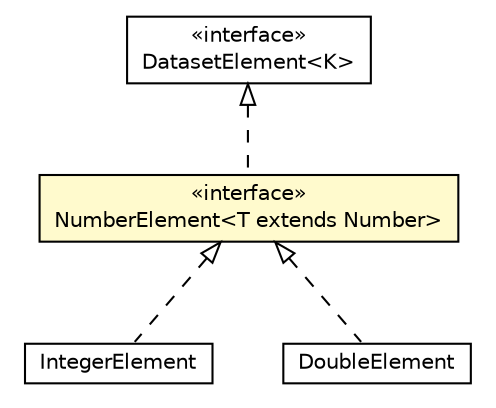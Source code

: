 #!/usr/local/bin/dot
#
# Class diagram 
# Generated by UMLGraph version 5.2 (http://www.umlgraph.org/)
#

digraph G {
	edge [fontname="Helvetica",fontsize=10,labelfontname="Helvetica",labelfontsize=10];
	node [fontname="Helvetica",fontsize=10,shape=plaintext];
	nodesep=0.25;
	ranksep=0.5;
	// it.unica.foresee.datasets.interfaces.DatasetElement<K>
	c832 [label=<<table title="it.unica.foresee.datasets.interfaces.DatasetElement" border="0" cellborder="1" cellspacing="0" cellpadding="2" port="p" href="./DatasetElement.html">
		<tr><td><table border="0" cellspacing="0" cellpadding="1">
<tr><td align="center" balign="center"> &#171;interface&#187; </td></tr>
<tr><td align="center" balign="center"> DatasetElement&lt;K&gt; </td></tr>
		</table></td></tr>
		</table>>, fontname="Helvetica", fontcolor="black", fontsize=10.0];
	// it.unica.foresee.datasets.interfaces.NumberElement<T extends java.lang.Number>
	c835 [label=<<table title="it.unica.foresee.datasets.interfaces.NumberElement" border="0" cellborder="1" cellspacing="0" cellpadding="2" port="p" bgcolor="lemonChiffon" href="./NumberElement.html">
		<tr><td><table border="0" cellspacing="0" cellpadding="1">
<tr><td align="center" balign="center"> &#171;interface&#187; </td></tr>
<tr><td align="center" balign="center"> NumberElement&lt;T extends Number&gt; </td></tr>
		</table></td></tr>
		</table>>, fontname="Helvetica", fontcolor="black", fontsize=10.0];
	// it.unica.foresee.datasets.IntegerElement
	c850 [label=<<table title="it.unica.foresee.datasets.IntegerElement" border="0" cellborder="1" cellspacing="0" cellpadding="2" port="p" href="../IntegerElement.html">
		<tr><td><table border="0" cellspacing="0" cellpadding="1">
<tr><td align="center" balign="center"> IntegerElement </td></tr>
		</table></td></tr>
		</table>>, fontname="Helvetica", fontcolor="black", fontsize=10.0];
	// it.unica.foresee.datasets.DoubleElement
	c851 [label=<<table title="it.unica.foresee.datasets.DoubleElement" border="0" cellborder="1" cellspacing="0" cellpadding="2" port="p" href="../DoubleElement.html">
		<tr><td><table border="0" cellspacing="0" cellpadding="1">
<tr><td align="center" balign="center"> DoubleElement </td></tr>
		</table></td></tr>
		</table>>, fontname="Helvetica", fontcolor="black", fontsize=10.0];
	//it.unica.foresee.datasets.interfaces.NumberElement<T extends java.lang.Number> implements it.unica.foresee.datasets.interfaces.DatasetElement<K>
	c832:p -> c835:p [dir=back,arrowtail=empty,style=dashed];
	//it.unica.foresee.datasets.IntegerElement implements it.unica.foresee.datasets.interfaces.NumberElement<T extends java.lang.Number>
	c835:p -> c850:p [dir=back,arrowtail=empty,style=dashed];
	//it.unica.foresee.datasets.DoubleElement implements it.unica.foresee.datasets.interfaces.NumberElement<T extends java.lang.Number>
	c835:p -> c851:p [dir=back,arrowtail=empty,style=dashed];
}

